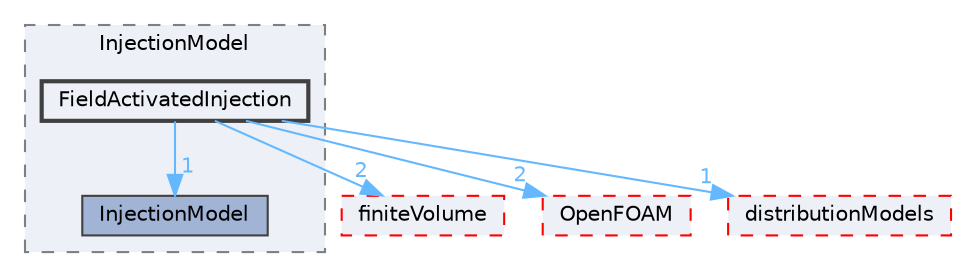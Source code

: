 digraph "src/lagrangian/intermediate/submodels/Kinematic/InjectionModel/FieldActivatedInjection"
{
 // LATEX_PDF_SIZE
  bgcolor="transparent";
  edge [fontname=Helvetica,fontsize=10,labelfontname=Helvetica,labelfontsize=10];
  node [fontname=Helvetica,fontsize=10,shape=box,height=0.2,width=0.4];
  compound=true
  subgraph clusterdir_2c52a1c2f0c7ead309c5b735cade1a7e {
    graph [ bgcolor="#edf0f7", pencolor="grey50", label="InjectionModel", fontname=Helvetica,fontsize=10 style="filled,dashed", URL="dir_2c52a1c2f0c7ead309c5b735cade1a7e.html",tooltip=""]
  dir_ee3de75dfe155d4ca6e4529231428527 [label="InjectionModel", fillcolor="#a2b4d6", color="grey25", style="filled", URL="dir_ee3de75dfe155d4ca6e4529231428527.html",tooltip=""];
  dir_cfa5ba2af25c9c845ddcf5a7d23e036f [label="FieldActivatedInjection", fillcolor="#edf0f7", color="grey25", style="filled,bold", URL="dir_cfa5ba2af25c9c845ddcf5a7d23e036f.html",tooltip=""];
  }
  dir_9bd15774b555cf7259a6fa18f99fe99b [label="finiteVolume", fillcolor="#edf0f7", color="red", style="filled,dashed", URL="dir_9bd15774b555cf7259a6fa18f99fe99b.html",tooltip=""];
  dir_c5473ff19b20e6ec4dfe5c310b3778a8 [label="OpenFOAM", fillcolor="#edf0f7", color="red", style="filled,dashed", URL="dir_c5473ff19b20e6ec4dfe5c310b3778a8.html",tooltip=""];
  dir_d6927c2879faa997b7d01c6ca71e518d [label="distributionModels", fillcolor="#edf0f7", color="red", style="filled,dashed", URL="dir_d6927c2879faa997b7d01c6ca71e518d.html",tooltip=""];
  dir_cfa5ba2af25c9c845ddcf5a7d23e036f->dir_9bd15774b555cf7259a6fa18f99fe99b [headlabel="2", labeldistance=1.5 headhref="dir_001320_001387.html" href="dir_001320_001387.html" color="steelblue1" fontcolor="steelblue1"];
  dir_cfa5ba2af25c9c845ddcf5a7d23e036f->dir_c5473ff19b20e6ec4dfe5c310b3778a8 [headlabel="2", labeldistance=1.5 headhref="dir_001320_002695.html" href="dir_001320_002695.html" color="steelblue1" fontcolor="steelblue1"];
  dir_cfa5ba2af25c9c845ddcf5a7d23e036f->dir_d6927c2879faa997b7d01c6ca71e518d [headlabel="1", labeldistance=1.5 headhref="dir_001320_000987.html" href="dir_001320_000987.html" color="steelblue1" fontcolor="steelblue1"];
  dir_cfa5ba2af25c9c845ddcf5a7d23e036f->dir_ee3de75dfe155d4ca6e4529231428527 [headlabel="1", labeldistance=1.5 headhref="dir_001320_001856.html" href="dir_001320_001856.html" color="steelblue1" fontcolor="steelblue1"];
}
